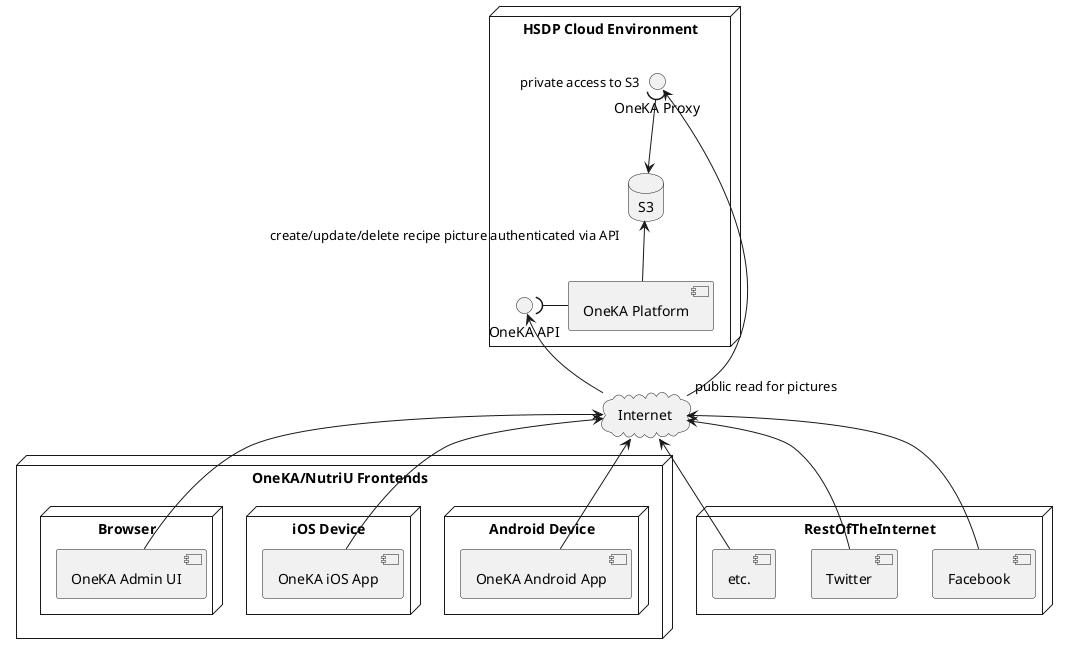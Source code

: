 @startuml OneKAPlatformWithProxy
node "OneKA/NutriU Frontends" {
node "Android Device" {
  component [OneKA Android App] as Android
}

node "iOS Device" {
  component [OneKA iOS App] as iOS
}

node  "Browser" {
  component [OneKA Admin UI] as AdminUI
}
}
node "RestOfTheInternet" {
component Facebook {
}
component Twitter{
}
component etc. {
}

}
cloud Internet {
}

node "HSDP Cloud Environment" {
  interface "OneKA API" as API
  [OneKA Platform] as Platform  
  database S3 
  interface "OneKA Proxy" as API_AWS

} 

Android -up-> Internet
iOS -up-> Internet
AdminUI -up-> Internet
Internet -up-> API
Internet "public read for pictures" -down-> API_AWS
API_AWS "private access to S3" )--> S3
Platform -left-( API
S3 "create/update/delete recipe picture authenticated via API" <-down-  Platform

Twitter  -up->  Internet
Facebook  -up-> Internet
etc. -up-> Internet
@enduml
